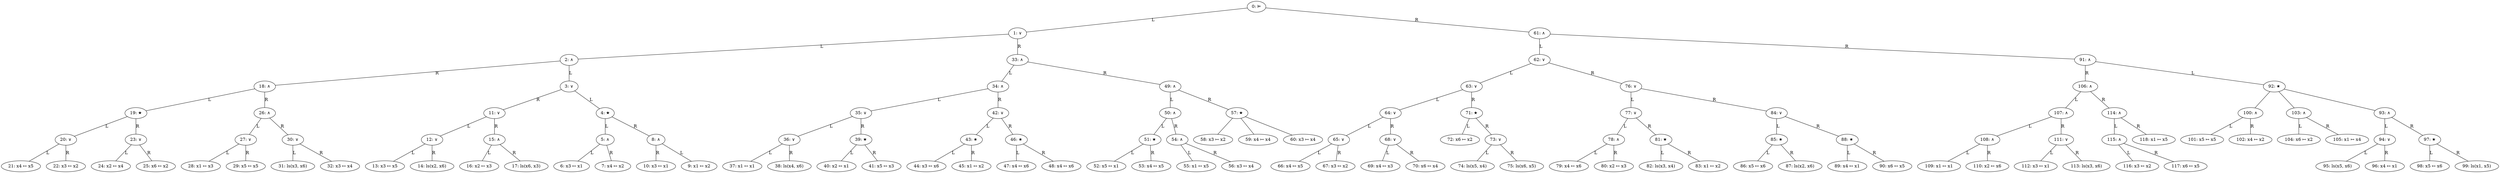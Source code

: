 digraph G {
  rankdir=TB;
  "0: ⊨";
  "100: ∧";
  "101: x5 ↦ x5";
  "102: x4 ↦ x2";
  "103: ∧";
  "104: x6 ↦ x2";
  "105: x1 ↦ x4";
  "106: ∧";
  "107: ∧";
  "108: ∧";
  "109: x1 ↦ x1";
  "10: x3 ↦ x1";
  "110: x2 ↦ x6";
  "111: ∨";
  "112: x3 ↦ x1";
  "113: ls(x3, x6)";
  "114: ∧";
  "115: ∧";
  "116: x3 ↦ x2";
  "117: x6 ↦ x5";
  "118: x1 ↦ x5";
  "11: ∨";
  "12: ∨";
  "13: x3 ↦ x5";
  "14: ls(x2, x6)";
  "15: ∧";
  "16: x2 ↦ x3";
  "17: ls(x6, x3)";
  "18: ∧";
  "19: ★";
  "1: ∨";
  "20: ∨";
  "21: x4 ↦ x5";
  "22: x3 ↦ x2";
  "23: ∨";
  "24: x2 ↦ x4";
  "25: x6 ↦ x2";
  "26: ∧";
  "27: ∨";
  "28: x1 ↦ x3";
  "29: x5 ↦ x5";
  "2: ∧";
  "30: ∨";
  "31: ls(x3, x6)";
  "32: x3 ↦ x4";
  "33: ∧";
  "34: ∧";
  "35: ∨";
  "36: ∨";
  "37: x1 ↦ x1";
  "38: ls(x4, x6)";
  "39: ★";
  "3: ∨";
  "40: x2 ↦ x1";
  "41: x5 ↦ x3";
  "42: ∨";
  "43: ★";
  "44: x3 ↦ x6";
  "45: x1 ↦ x2";
  "46: ★";
  "47: x4 ↦ x6";
  "48: x4 ↦ x6";
  "49: ∧";
  "4: ★";
  "50: ∧";
  "51: ★";
  "52: x5 ↦ x1";
  "53: x4 ↦ x5";
  "54: ∧";
  "55: x1 ↦ x5";
  "56: x3 ↦ x4";
  "57: ★";
  "58: x3 ↦ x2";
  "59: x4 ↦ x4";
  "5: ∧";
  "60: x3 ↦ x4";
  "61: ∧";
  "62: ∨";
  "63: ∨";
  "64: ∨";
  "65: ∨";
  "66: x4 ↦ x5";
  "67: x3 ↦ x2";
  "68: ∨";
  "69: x4 ↦ x3";
  "6: x3 ↦ x1";
  "70: x6 ↦ x4";
  "71: ★";
  "72: x6 ↦ x2";
  "73: ∨";
  "74: ls(x5, x4)";
  "75: ls(x6, x5)";
  "76: ∨";
  "77: ∨";
  "78: ∧";
  "79: x4 ↦ x6";
  "7: x4 ↦ x2";
  "80: x2 ↦ x3";
  "81: ★";
  "82: ls(x3, x4)";
  "83: x1 ↦ x2";
  "84: ∨";
  "85: ★";
  "86: x5 ↦ x6";
  "87: ls(x2, x6)";
  "88: ★";
  "89: x4 ↦ x1";
  "8: ∧";
  "90: x6 ↦ x5";
  "91: ∧";
  "92: ★";
  "93: ∧";
  "94: ∨";
  "95: ls(x5, x6)";
  "96: x4 ↦ x1";
  "97: ★";
  "98: x5 ↦ x6";
  "99: ls(x1, x5)";
  "9: x1 ↦ x2";
  
  
  "0: ⊨" -> "1: ∨" [label="L", dir=none, ];
  "0: ⊨" -> "61: ∧" [label="R", dir=none, ];
  "100: ∧" -> "101: x5 ↦ x5" [label="L", dir=none, ];
  "100: ∧" -> "102: x4 ↦ x2" [label="R", dir=none, ];
  "103: ∧" -> "104: x6 ↦ x2" [label="L", dir=none, ];
  "103: ∧" -> "105: x1 ↦ x4" [label="R", dir=none, ];
  "106: ∧" -> "107: ∧" [label="L", dir=none, ];
  "106: ∧" -> "114: ∧" [label="R", dir=none, ];
  "107: ∧" -> "108: ∧" [label="L", dir=none, ];
  "107: ∧" -> "111: ∨" [label="R", dir=none, ];
  "108: ∧" -> "109: x1 ↦ x1" [label="L", dir=none, ];
  "108: ∧" -> "110: x2 ↦ x6" [label="R", dir=none, ];
  "111: ∨" -> "112: x3 ↦ x1" [label="L", dir=none, ];
  "111: ∨" -> "113: ls(x3, x6)" [label="R", dir=none, ];
  "114: ∧" -> "115: ∧" [label="L", dir=none, ];
  "114: ∧" -> "118: x1 ↦ x5" [label="R", dir=none, ];
  "115: ∧" -> "116: x3 ↦ x2" [label="L", dir=none, ];
  "115: ∧" -> "117: x6 ↦ x5" [label="R", dir=none, ];
  "11: ∨" -> "12: ∨" [label="L", dir=none, ];
  "11: ∨" -> "15: ∧" [label="R", dir=none, ];
  "12: ∨" -> "13: x3 ↦ x5" [label="L", dir=none, ];
  "12: ∨" -> "14: ls(x2, x6)" [label="R", dir=none, ];
  "15: ∧" -> "16: x2 ↦ x3" [label="L", dir=none, ];
  "15: ∧" -> "17: ls(x6, x3)" [label="R", dir=none, ];
  "18: ∧" -> "19: ★" [label="L", dir=none, ];
  "18: ∧" -> "26: ∧" [label="R", dir=none, ];
  "19: ★" -> "20: ∨" [label="L", dir=none, ];
  "19: ★" -> "23: ∨" [label="R", dir=none, ];
  "1: ∨" -> "2: ∧" [label="L", dir=none, ];
  "1: ∨" -> "33: ∧" [label="R", dir=none, ];
  "20: ∨" -> "21: x4 ↦ x5" [label="L", dir=none, ];
  "20: ∨" -> "22: x3 ↦ x2" [label="R", dir=none, ];
  "23: ∨" -> "24: x2 ↦ x4" [label="L", dir=none, ];
  "23: ∨" -> "25: x6 ↦ x2" [label="R", dir=none, ];
  "26: ∧" -> "27: ∨" [label="L", dir=none, ];
  "26: ∧" -> "30: ∨" [label="R", dir=none, ];
  "27: ∨" -> "28: x1 ↦ x3" [label="L", dir=none, ];
  "27: ∨" -> "29: x5 ↦ x5" [label="R", dir=none, ];
  "2: ∧" -> "18: ∧" [label="R", dir=none, ];
  "2: ∧" -> "3: ∨" [label="L", dir=none, ];
  "30: ∨" -> "31: ls(x3, x6)" [label="L", dir=none, ];
  "30: ∨" -> "32: x3 ↦ x4" [label="R", dir=none, ];
  "33: ∧" -> "34: ∧" [label="L", dir=none, ];
  "33: ∧" -> "49: ∧" [label="R", dir=none, ];
  "34: ∧" -> "35: ∨" [label="L", dir=none, ];
  "34: ∧" -> "42: ∨" [label="R", dir=none, ];
  "35: ∨" -> "36: ∨" [label="L", dir=none, ];
  "35: ∨" -> "39: ★" [label="R", dir=none, ];
  "36: ∨" -> "37: x1 ↦ x1" [label="L", dir=none, ];
  "36: ∨" -> "38: ls(x4, x6)" [label="R", dir=none, ];
  "39: ★" -> "40: x2 ↦ x1" [label="L", dir=none, ];
  "39: ★" -> "41: x5 ↦ x3" [label="R", dir=none, ];
  "3: ∨" -> "11: ∨" [label="R", dir=none, ];
  "3: ∨" -> "4: ★" [label="L", dir=none, ];
  "42: ∨" -> "43: ★" [label="L", dir=none, ];
  "42: ∨" -> "46: ★" [label="R", dir=none, ];
  "43: ★" -> "44: x3 ↦ x6" [label="L", dir=none, ];
  "43: ★" -> "45: x1 ↦ x2" [label="R", dir=none, ];
  "46: ★" -> "47: x4 ↦ x6" [label="L", dir=none, ];
  "46: ★" -> "48: x4 ↦ x6" [label="R", dir=none, ];
  "49: ∧" -> "50: ∧" [label="L", dir=none, ];
  "49: ∧" -> "57: ★" [label="R", dir=none, ];
  "4: ★" -> "5: ∧" [label="L", dir=none, ];
  "4: ★" -> "8: ∧" [label="R", dir=none, ];
  "50: ∧" -> "51: ★" [label="L", dir=none, ];
  "50: ∧" -> "54: ∧" [label="R", dir=none, ];
  "51: ★" -> "52: x5 ↦ x1" [label="L", dir=none, ];
  "51: ★" -> "53: x4 ↦ x5" [label="R", dir=none, ];
  "54: ∧" -> "55: x1 ↦ x5" [label="L", dir=none, ];
  "54: ∧" -> "56: x3 ↦ x4" [label="R", dir=none, ];
  "57: ★" -> "58: x3 ↦ x2" [label="", dir=none, ];
  "57: ★" -> "59: x4 ↦ x4" [label="", dir=none, ];
  "57: ★" -> "60: x3 ↦ x4" [label="", dir=none, ];
  "5: ∧" -> "6: x3 ↦ x1" [label="L", dir=none, ];
  "5: ∧" -> "7: x4 ↦ x2" [label="R", dir=none, ];
  "61: ∧" -> "62: ∨" [label="L", dir=none, ];
  "61: ∧" -> "91: ∧" [label="R", dir=none, ];
  "62: ∨" -> "63: ∨" [label="L", dir=none, ];
  "62: ∨" -> "76: ∨" [label="R", dir=none, ];
  "63: ∨" -> "64: ∨" [label="L", dir=none, ];
  "63: ∨" -> "71: ★" [label="R", dir=none, ];
  "64: ∨" -> "65: ∨" [label="L", dir=none, ];
  "64: ∨" -> "68: ∨" [label="R", dir=none, ];
  "65: ∨" -> "66: x4 ↦ x5" [label="L", dir=none, ];
  "65: ∨" -> "67: x3 ↦ x2" [label="R", dir=none, ];
  "68: ∨" -> "69: x4 ↦ x3" [label="L", dir=none, ];
  "68: ∨" -> "70: x6 ↦ x4" [label="R", dir=none, ];
  "71: ★" -> "72: x6 ↦ x2" [label="L", dir=none, ];
  "71: ★" -> "73: ∨" [label="R", dir=none, ];
  "73: ∨" -> "74: ls(x5, x4)" [label="L", dir=none, ];
  "73: ∨" -> "75: ls(x6, x5)" [label="R", dir=none, ];
  "76: ∨" -> "77: ∨" [label="L", dir=none, ];
  "76: ∨" -> "84: ∨" [label="R", dir=none, ];
  "77: ∨" -> "78: ∧" [label="L", dir=none, ];
  "77: ∨" -> "81: ★" [label="R", dir=none, ];
  "78: ∧" -> "79: x4 ↦ x6" [label="L", dir=none, ];
  "78: ∧" -> "80: x2 ↦ x3" [label="R", dir=none, ];
  "81: ★" -> "82: ls(x3, x4)" [label="L", dir=none, ];
  "81: ★" -> "83: x1 ↦ x2" [label="R", dir=none, ];
  "84: ∨" -> "85: ★" [label="L", dir=none, ];
  "84: ∨" -> "88: ★" [label="R", dir=none, ];
  "85: ★" -> "86: x5 ↦ x6" [label="L", dir=none, ];
  "85: ★" -> "87: ls(x2, x6)" [label="R", dir=none, ];
  "88: ★" -> "89: x4 ↦ x1" [label="L", dir=none, ];
  "88: ★" -> "90: x6 ↦ x5" [label="R", dir=none, ];
  "8: ∧" -> "10: x3 ↦ x1" [label="R", dir=none, ];
  "8: ∧" -> "9: x1 ↦ x2" [label="L", dir=none, ];
  "91: ∧" -> "106: ∧" [label="R", dir=none, ];
  "91: ∧" -> "92: ★" [label="L", dir=none, ];
  "92: ★" -> "100: ∧" [label="", dir=none, ];
  "92: ★" -> "103: ∧" [label="", dir=none, ];
  "92: ★" -> "93: ∧" [label="", dir=none, ];
  "93: ∧" -> "94: ∨" [label="L", dir=none, ];
  "93: ∧" -> "97: ★" [label="R", dir=none, ];
  "94: ∨" -> "95: ls(x5, x6)" [label="L", dir=none, ];
  "94: ∨" -> "96: x4 ↦ x1" [label="R", dir=none, ];
  "97: ★" -> "98: x5 ↦ x6" [label="L", dir=none, ];
  "97: ★" -> "99: ls(x1, x5)" [label="R", dir=none, ];
  
  }
